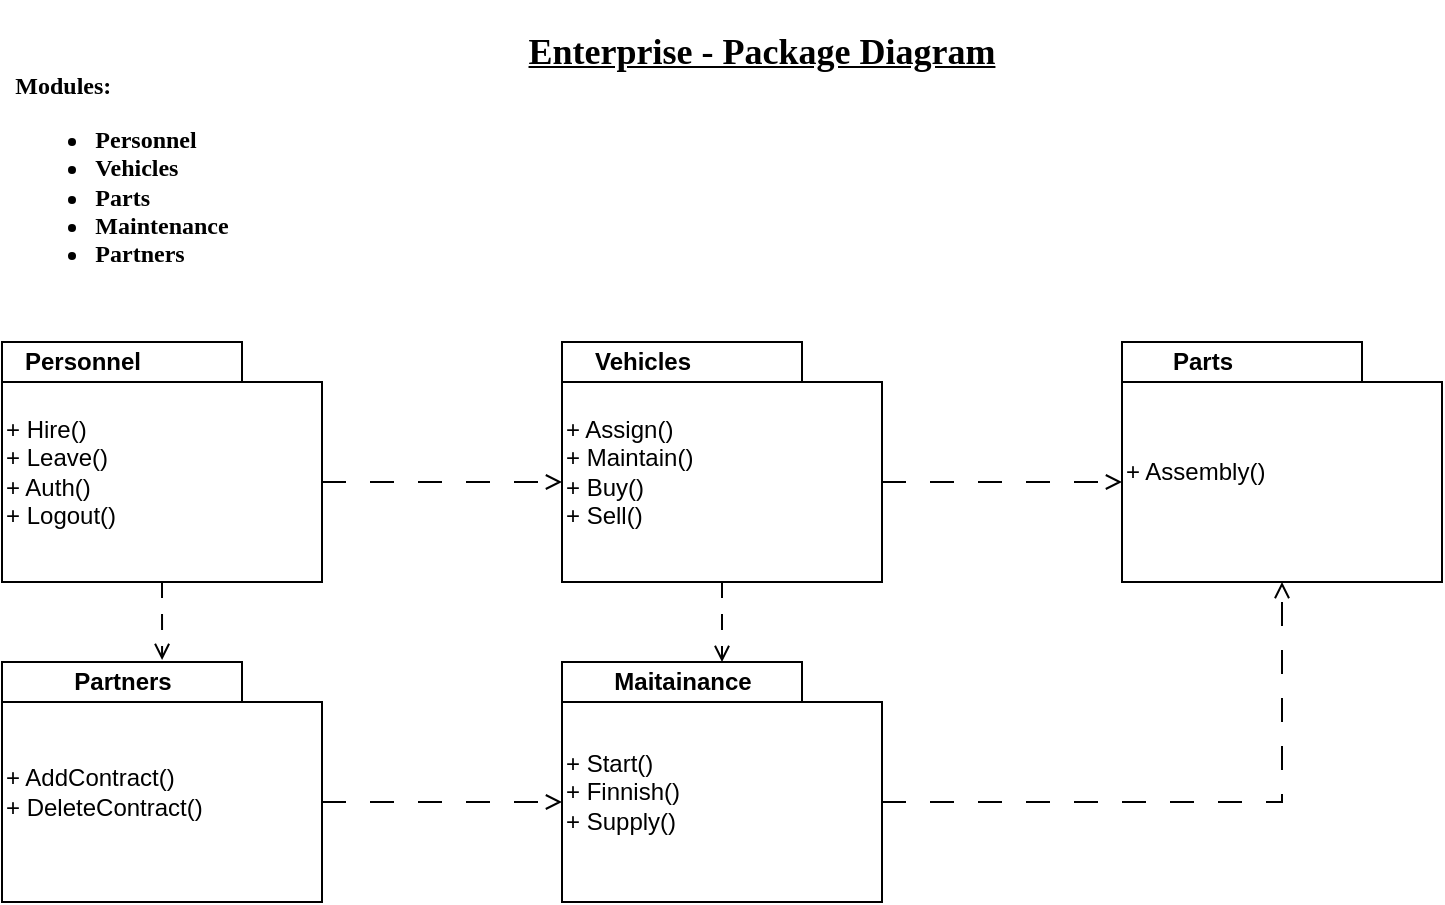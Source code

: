 <mxfile version="21.2.1" type="device">
  <diagram name="Página-1" id="zY0Ijwl1WVv_7Eko9bXM">
    <mxGraphModel dx="874" dy="476" grid="1" gridSize="10" guides="1" tooltips="1" connect="1" arrows="1" fold="1" page="1" pageScale="1" pageWidth="827" pageHeight="1169" background="#ffffff" math="0" shadow="0">
      <root>
        <mxCell id="0" />
        <mxCell id="1" parent="0" />
        <mxCell id="LKXTeS8VXsruADTCNphH-1" value="&lt;div style=&quot;text-align: justify;&quot;&gt;&lt;font data-font-src=&quot;https://fonts.googleapis.com/css?family=Coming+Soon&quot; face=&quot;Coming Soon&quot;&gt;&lt;b&gt;Modules:&lt;/b&gt;&lt;/font&gt;&lt;/div&gt;&lt;div style=&quot;text-align: justify;&quot;&gt;&lt;ul&gt;&lt;li&gt;&lt;font data-font-src=&quot;https://fonts.googleapis.com/css?family=Coming+Soon&quot; face=&quot;Coming Soon&quot;&gt;&lt;b&gt;Personnel&lt;/b&gt;&lt;/font&gt;&lt;/li&gt;&lt;li&gt;&lt;font data-font-src=&quot;https://fonts.googleapis.com/css?family=Coming+Soon&quot; face=&quot;Coming Soon&quot;&gt;&lt;b&gt;Vehicles&lt;/b&gt;&lt;/font&gt;&lt;/li&gt;&lt;li&gt;&lt;font data-font-src=&quot;https://fonts.googleapis.com/css?family=Coming+Soon&quot; face=&quot;Coming Soon&quot;&gt;&lt;b&gt;Parts&lt;/b&gt;&lt;/font&gt;&lt;/li&gt;&lt;li&gt;&lt;font data-font-src=&quot;https://fonts.googleapis.com/css?family=Coming+Soon&quot; face=&quot;Coming Soon&quot;&gt;&lt;b&gt;Maintenance&lt;/b&gt;&lt;/font&gt;&lt;/li&gt;&lt;li&gt;&lt;font data-font-src=&quot;https://fonts.googleapis.com/css?family=Coming+Soon&quot; face=&quot;Coming Soon&quot;&gt;&lt;b&gt;Partners&lt;/b&gt;&lt;/font&gt;&lt;/li&gt;&lt;/ul&gt;&lt;/div&gt;" style="text;html=1;strokeColor=none;fillColor=none;align=center;verticalAlign=middle;whiteSpace=wrap;rounded=0;" parent="1" vertex="1">
          <mxGeometry x="40" y="40" width="120" height="160" as="geometry" />
        </mxCell>
        <mxCell id="LKXTeS8VXsruADTCNphH-2" value="&lt;h2&gt;Enterprise - Package Diagram&lt;/h2&gt;" style="text;html=1;strokeColor=none;fillColor=none;align=center;verticalAlign=middle;whiteSpace=wrap;rounded=0;fontFamily=Coming Soon;fontSource=https%3A%2F%2Ffonts.googleapis.com%2Fcss%3Ffamily%3DComing%2BSoon;fontStyle=5" parent="1" vertex="1">
          <mxGeometry x="280" y="40" width="280" height="30" as="geometry" />
        </mxCell>
        <mxCell id="0U5PnbM0OtNIxZW-rlxf-18" style="edgeStyle=orthogonalEdgeStyle;rounded=0;orthogonalLoop=1;jettySize=auto;html=1;exitX=0.5;exitY=1;exitDx=0;exitDy=0;exitPerimeter=0;entryX=0.667;entryY=-0.05;entryDx=0;entryDy=0;entryPerimeter=0;dashed=1;dashPattern=8 8;endArrow=open;endFill=0;" edge="1" parent="1" source="0U5PnbM0OtNIxZW-rlxf-1" target="0U5PnbM0OtNIxZW-rlxf-8">
          <mxGeometry relative="1" as="geometry" />
        </mxCell>
        <mxCell id="0U5PnbM0OtNIxZW-rlxf-19" style="edgeStyle=orthogonalEdgeStyle;rounded=0;orthogonalLoop=1;jettySize=auto;html=1;exitX=0;exitY=0;exitDx=160;exitDy=70;exitPerimeter=0;entryX=0;entryY=0;entryDx=0;entryDy=70;entryPerimeter=0;dashed=1;dashPattern=12 12;endArrow=open;endFill=0;" edge="1" parent="1" source="0U5PnbM0OtNIxZW-rlxf-1" target="0U5PnbM0OtNIxZW-rlxf-3">
          <mxGeometry relative="1" as="geometry" />
        </mxCell>
        <mxCell id="0U5PnbM0OtNIxZW-rlxf-1" value="+ Hire()&lt;br&gt;+ Leave()&lt;br&gt;+ Auth()&lt;br&gt;+ Logout()" style="shape=folder;fontStyle=0;spacingTop=10;tabWidth=120;tabHeight=20;tabPosition=left;html=1;whiteSpace=wrap;align=left;" vertex="1" parent="1">
          <mxGeometry x="40" y="200" width="160" height="120" as="geometry" />
        </mxCell>
        <mxCell id="0U5PnbM0OtNIxZW-rlxf-2" value="Personnel" style="text;align=center;fontStyle=1;verticalAlign=middle;spacingLeft=3;spacingRight=3;strokeColor=none;rotatable=0;points=[[0,0.5],[1,0.5]];portConstraint=eastwest;html=1;" vertex="1" parent="1">
          <mxGeometry x="40" y="200" width="80" height="20" as="geometry" />
        </mxCell>
        <mxCell id="0U5PnbM0OtNIxZW-rlxf-15" style="edgeStyle=orthogonalEdgeStyle;rounded=0;orthogonalLoop=1;jettySize=auto;html=1;entryX=0.5;entryY=0;entryDx=0;entryDy=0;entryPerimeter=0;dashed=1;dashPattern=8 8;endArrow=open;endFill=0;" edge="1" parent="1" source="0U5PnbM0OtNIxZW-rlxf-3" target="0U5PnbM0OtNIxZW-rlxf-9">
          <mxGeometry relative="1" as="geometry" />
        </mxCell>
        <mxCell id="0U5PnbM0OtNIxZW-rlxf-20" style="edgeStyle=orthogonalEdgeStyle;rounded=0;orthogonalLoop=1;jettySize=auto;html=1;exitX=0;exitY=0;exitDx=160;exitDy=70;exitPerimeter=0;entryX=0;entryY=0;entryDx=0;entryDy=70;entryPerimeter=0;dashed=1;dashPattern=12 12;endArrow=open;endFill=0;" edge="1" parent="1" source="0U5PnbM0OtNIxZW-rlxf-3" target="0U5PnbM0OtNIxZW-rlxf-5">
          <mxGeometry relative="1" as="geometry" />
        </mxCell>
        <mxCell id="0U5PnbM0OtNIxZW-rlxf-3" value="+ Assign()&lt;br&gt;+ Maintain()&lt;br&gt;+ Buy()&lt;br&gt;+ Sell()" style="shape=folder;fontStyle=0;spacingTop=10;tabWidth=120;tabHeight=20;tabPosition=left;html=1;whiteSpace=wrap;align=left;" vertex="1" parent="1">
          <mxGeometry x="320" y="200" width="160" height="120" as="geometry" />
        </mxCell>
        <mxCell id="0U5PnbM0OtNIxZW-rlxf-4" value="Vehicles" style="text;align=center;fontStyle=1;verticalAlign=middle;spacingLeft=3;spacingRight=3;strokeColor=none;rotatable=0;points=[[0,0.5],[1,0.5]];portConstraint=eastwest;html=1;" vertex="1" parent="1">
          <mxGeometry x="320" y="200" width="80" height="20" as="geometry" />
        </mxCell>
        <mxCell id="0U5PnbM0OtNIxZW-rlxf-5" value="+ Assembly()" style="shape=folder;fontStyle=0;spacingTop=10;tabWidth=120;tabHeight=20;tabPosition=left;html=1;whiteSpace=wrap;align=left;" vertex="1" parent="1">
          <mxGeometry x="600" y="200" width="160" height="120" as="geometry" />
        </mxCell>
        <mxCell id="0U5PnbM0OtNIxZW-rlxf-21" style="edgeStyle=orthogonalEdgeStyle;rounded=0;orthogonalLoop=1;jettySize=auto;html=1;exitX=0;exitY=0;exitDx=160;exitDy=70;exitPerimeter=0;entryX=0.5;entryY=1;entryDx=0;entryDy=0;entryPerimeter=0;dashed=1;dashPattern=12 12;endArrow=open;endFill=0;" edge="1" parent="1" source="0U5PnbM0OtNIxZW-rlxf-9" target="0U5PnbM0OtNIxZW-rlxf-5">
          <mxGeometry relative="1" as="geometry" />
        </mxCell>
        <mxCell id="0U5PnbM0OtNIxZW-rlxf-9" value="+ Start()&lt;br&gt;+ Finnish()&lt;br&gt;+ Supply()" style="shape=folder;fontStyle=0;spacingTop=10;tabWidth=120;tabHeight=20;tabPosition=left;html=1;whiteSpace=wrap;align=left;" vertex="1" parent="1">
          <mxGeometry x="320" y="360" width="160" height="120" as="geometry" />
        </mxCell>
        <mxCell id="0U5PnbM0OtNIxZW-rlxf-6" value="Parts" style="text;align=center;fontStyle=1;verticalAlign=middle;spacingLeft=3;spacingRight=3;strokeColor=none;rotatable=0;points=[[0,0.5],[1,0.5]];portConstraint=eastwest;html=1;" vertex="1" parent="1">
          <mxGeometry x="600" y="200" width="80" height="20" as="geometry" />
        </mxCell>
        <mxCell id="0U5PnbM0OtNIxZW-rlxf-22" style="edgeStyle=orthogonalEdgeStyle;rounded=0;orthogonalLoop=1;jettySize=auto;html=1;exitX=0;exitY=0;exitDx=160;exitDy=70;exitPerimeter=0;entryX=0;entryY=0;entryDx=0;entryDy=70;entryPerimeter=0;dashed=1;dashPattern=12 12;endArrow=open;endFill=0;" edge="1" parent="1" source="0U5PnbM0OtNIxZW-rlxf-7" target="0U5PnbM0OtNIxZW-rlxf-9">
          <mxGeometry relative="1" as="geometry" />
        </mxCell>
        <mxCell id="0U5PnbM0OtNIxZW-rlxf-7" value="+ AddContract()&lt;br&gt;+ DeleteContract()" style="shape=folder;fontStyle=0;spacingTop=10;tabWidth=120;tabHeight=20;tabPosition=left;html=1;whiteSpace=wrap;align=left;" vertex="1" parent="1">
          <mxGeometry x="40" y="360" width="160" height="120" as="geometry" />
        </mxCell>
        <mxCell id="0U5PnbM0OtNIxZW-rlxf-8" value="Partners" style="text;align=center;fontStyle=1;verticalAlign=middle;spacingLeft=3;spacingRight=3;strokeColor=none;rotatable=0;points=[[0,0.5],[1,0.5]];portConstraint=eastwest;html=1;" vertex="1" parent="1">
          <mxGeometry x="40" y="360" width="120" height="20" as="geometry" />
        </mxCell>
        <mxCell id="0U5PnbM0OtNIxZW-rlxf-16" value="Maitainance" style="text;align=center;fontStyle=1;verticalAlign=middle;spacingLeft=3;spacingRight=3;strokeColor=none;rotatable=0;points=[[0,0.5],[1,0.5]];portConstraint=eastwest;html=1;" vertex="1" parent="1">
          <mxGeometry x="320" y="360" width="120" height="20" as="geometry" />
        </mxCell>
      </root>
    </mxGraphModel>
  </diagram>
</mxfile>
